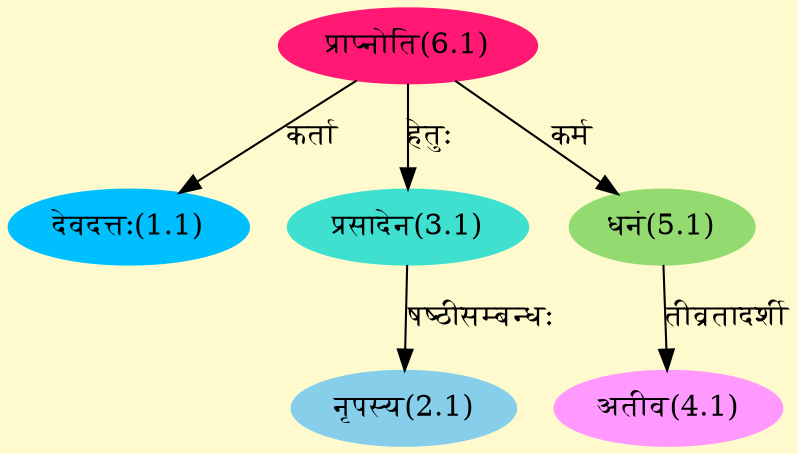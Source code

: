 digraph G{
rankdir=BT;
 compound=true;
 bgcolor="lemonchiffon1";
Node1_1 [style=filled, color="#00BFFF" label = "देवदत्तः(1.1)"]
Node6_1 [style=filled, color="#FF1975" label = "प्राप्नोति(6.1)"]
Node2_1 [style=filled, color="#87CEEB" label = "नृपस्य(2.1)"]
Node3_1 [style=filled, color="#40E0D0" label = "प्रसादेन(3.1)"]
Node4_1 [style=filled, color="#FF99FF" label = "अतीव(4.1)"]
Node5_1 [style=filled, color="#93DB70" label = "धनं(5.1)"]
/* Start of Relations section */

Node1_1 -> Node6_1 [  label="कर्ता"  dir="back" ]
Node2_1 -> Node3_1 [  label="षष्ठीसम्बन्धः"  dir="back" ]
Node3_1 -> Node6_1 [  label="हेतुः"  dir="back" ]
Node4_1 -> Node5_1 [  label="तीव्रतादर्शी"  dir="back" ]
Node5_1 -> Node6_1 [  label="कर्म"  dir="back" ]
}
